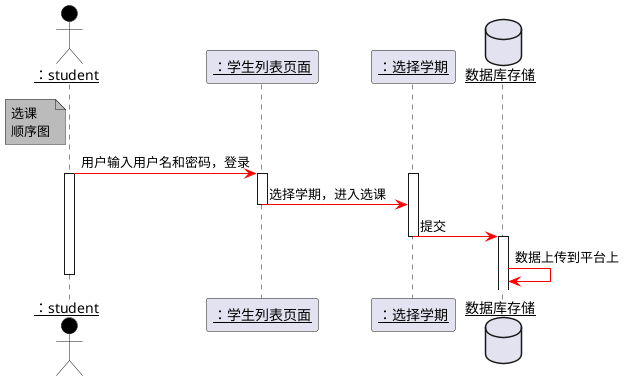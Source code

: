  @startuml
        skinparam sequenceParticipant underline
        actor "：student" as User #black
        note left of User #bbb
            选课
            顺序图
        end note
        participant "：学生列表页面" as A
        participant "：选择学期" as B
        database 数据库存储
            User -[#red]> A:用户输入用户名和密码，登录
            activate User
            activate A
            activate B
            A -[#red]>B :选择学期，进入选课
            deactivate A
            B -[#red]>数据库存储:提交
            deactivate B
            activate 数据库存储
            数据库存储 -[#red]>数据库存储 :数据上传到平台上

            deactivate User
@enduml